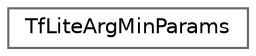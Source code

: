 digraph "Graphical Class Hierarchy"
{
 // LATEX_PDF_SIZE
  bgcolor="transparent";
  edge [fontname=Helvetica,fontsize=10,labelfontname=Helvetica,labelfontsize=10];
  node [fontname=Helvetica,fontsize=10,shape=box,height=0.2,width=0.4];
  rankdir="LR";
  Node0 [id="Node000000",label="TfLiteArgMinParams",height=0.2,width=0.4,color="grey40", fillcolor="white", style="filled",URL="$struct_tf_lite_arg_min_params.html",tooltip=" "];
}
